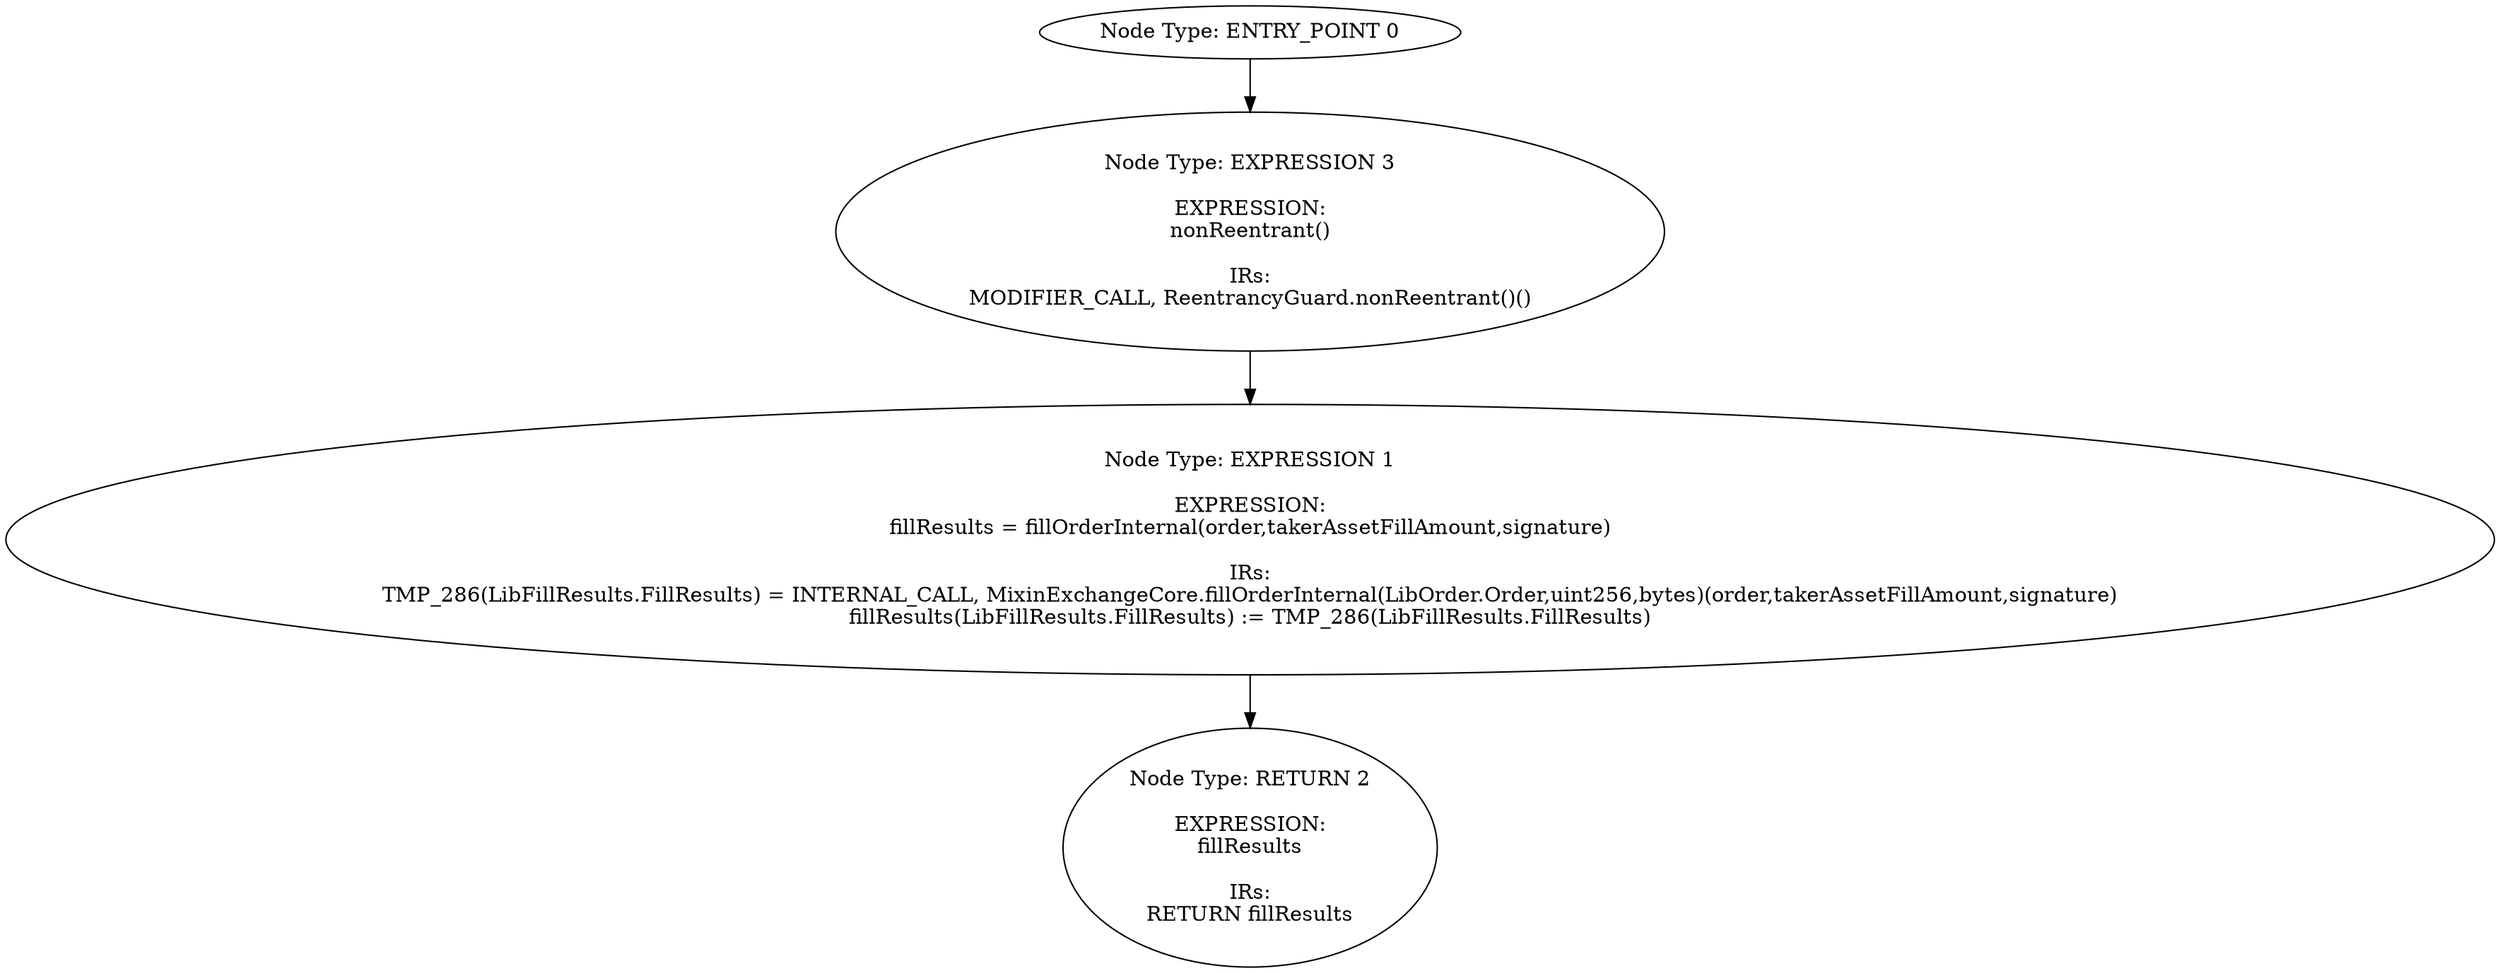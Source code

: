 digraph{
0[label="Node Type: ENTRY_POINT 0
"];
0->3;
1[label="Node Type: EXPRESSION 1

EXPRESSION:
fillResults = fillOrderInternal(order,takerAssetFillAmount,signature)

IRs:
TMP_286(LibFillResults.FillResults) = INTERNAL_CALL, MixinExchangeCore.fillOrderInternal(LibOrder.Order,uint256,bytes)(order,takerAssetFillAmount,signature)
fillResults(LibFillResults.FillResults) := TMP_286(LibFillResults.FillResults)"];
1->2;
2[label="Node Type: RETURN 2

EXPRESSION:
fillResults

IRs:
RETURN fillResults"];
3[label="Node Type: EXPRESSION 3

EXPRESSION:
nonReentrant()

IRs:
MODIFIER_CALL, ReentrancyGuard.nonReentrant()()"];
3->1;
}
